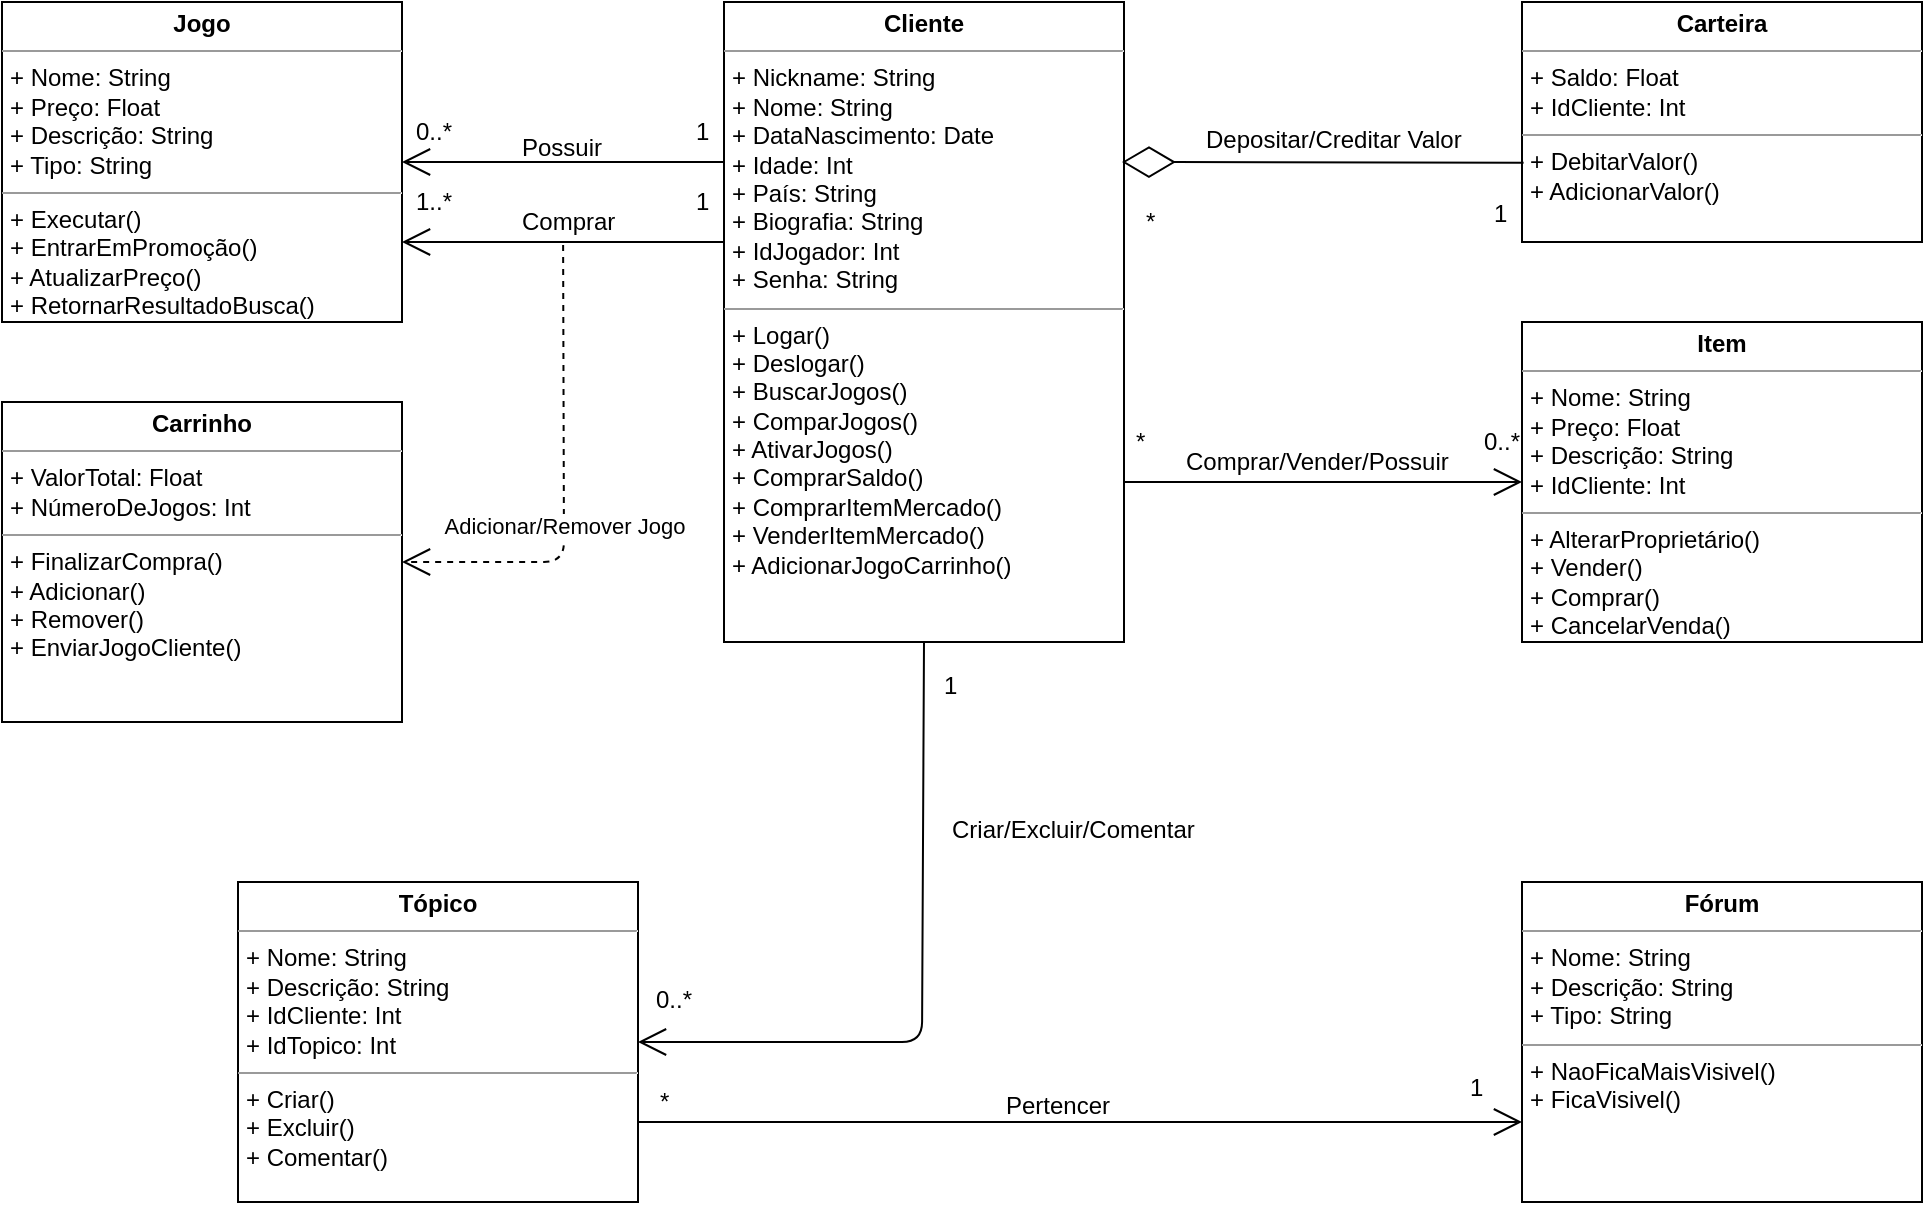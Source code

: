 <mxfile version="12.3.2" type="device" pages="2"><diagram id="l7jQZJ3xaO9dlrZFXd0_" name="Page-1"><mxGraphModel dx="1422" dy="840" grid="1" gridSize="10" guides="1" tooltips="1" connect="1" arrows="1" fold="1" page="1" pageScale="1" pageWidth="1400" pageHeight="850" math="0" shadow="0"><root><mxCell id="0"/><mxCell id="1" parent="0"/><mxCell id="XkHssPdy6YSDoEa4cmkI-1" value="&lt;p style=&quot;margin: 0px ; margin-top: 4px ; text-align: center&quot;&gt;&lt;b&gt;Cliente&lt;/b&gt;&lt;/p&gt;&lt;hr size=&quot;1&quot;&gt;&lt;p style=&quot;margin: 0px ; margin-left: 4px&quot;&gt;+ Nickname: String&lt;br&gt;+ Nome: String&lt;br&gt;+ DataNascimento: Date&lt;br&gt;+ Idade: Int&lt;br&gt;+ País: String&lt;br&gt;+ Biografia: String&lt;br&gt;+ IdJogador: Int&lt;br&gt;+ Senha: String&lt;/p&gt;&lt;hr size=&quot;1&quot;&gt;&lt;p style=&quot;margin: 0px ; margin-left: 4px&quot;&gt;+ Logar()&lt;/p&gt;&lt;p style=&quot;margin: 0px ; margin-left: 4px&quot;&gt;+ Deslogar()&lt;br&gt;+ BuscarJogos()&lt;br&gt;+ ComparJogos()&lt;br&gt;+ AtivarJogos()&lt;br&gt;+ ComprarSaldo()&lt;br&gt;+ ComprarItemMercado()&lt;/p&gt;&lt;p style=&quot;margin: 0px ; margin-left: 4px&quot;&gt;+ VenderItemMercado()&lt;br&gt;+ AdicionarJogoCarrinho()&lt;br&gt;&lt;/p&gt;" style="verticalAlign=top;align=left;overflow=fill;fontSize=12;fontFamily=Helvetica;html=1;" parent="1" vertex="1"><mxGeometry x="401" y="40" width="200" height="320" as="geometry"/></mxCell><mxCell id="XkHssPdy6YSDoEa4cmkI-2" value="&lt;p style=&quot;margin: 0px ; margin-top: 4px ; text-align: center&quot;&gt;&lt;b&gt;Carteira&lt;/b&gt;&lt;/p&gt;&lt;hr size=&quot;1&quot;&gt;&lt;p style=&quot;margin: 0px ; margin-left: 4px&quot;&gt;+ Saldo: Float&lt;br&gt;+ IdCliente: Int&lt;/p&gt;&lt;hr size=&quot;1&quot;&gt;&lt;p style=&quot;margin: 0px ; margin-left: 4px&quot;&gt;+ DebitarValor()&lt;br&gt;+ AdicionarValor()&lt;/p&gt;" style="verticalAlign=top;align=left;overflow=fill;fontSize=12;fontFamily=Helvetica;html=1;" parent="1" vertex="1"><mxGeometry x="800" y="40" width="200" height="120" as="geometry"/></mxCell><mxCell id="XkHssPdy6YSDoEa4cmkI-3" value="&lt;p style=&quot;margin: 0px ; margin-top: 4px ; text-align: center&quot;&gt;&lt;b&gt;Carrinho&lt;/b&gt;&lt;/p&gt;&lt;hr size=&quot;1&quot;&gt;&lt;p style=&quot;margin: 0px ; margin-left: 4px&quot;&gt;+ ValorTotal: Float&lt;br&gt;+ NúmeroDeJogos: Int&lt;/p&gt;&lt;hr size=&quot;1&quot;&gt;&lt;p style=&quot;margin: 0px ; margin-left: 4px&quot;&gt;+ FinalizarCompra()&lt;br&gt;+ Adicionar()&lt;br&gt;+ Remover()&lt;/p&gt;&lt;p style=&quot;margin: 0px ; margin-left: 4px&quot;&gt;+ EnviarJogoCliente()&lt;/p&gt;" style="verticalAlign=top;align=left;overflow=fill;fontSize=12;fontFamily=Helvetica;html=1;" parent="1" vertex="1"><mxGeometry x="40" y="240" width="200" height="160" as="geometry"/></mxCell><mxCell id="XkHssPdy6YSDoEa4cmkI-4" value="&lt;p style=&quot;margin: 0px ; margin-top: 4px ; text-align: center&quot;&gt;&lt;b&gt;Jogo&lt;/b&gt;&lt;/p&gt;&lt;hr size=&quot;1&quot;&gt;&lt;p style=&quot;margin: 0px ; margin-left: 4px&quot;&gt;+ Nome: String&lt;br&gt;+ Preço: Float&lt;br&gt;+ Descrição: String&lt;br&gt;+ Tipo: String&lt;/p&gt;&lt;hr size=&quot;1&quot;&gt;&lt;p style=&quot;margin: 0px ; margin-left: 4px&quot;&gt;+ Executar()&lt;br&gt;+ EntrarEmPromoção()&lt;br&gt;+ AtualizarPreço()&lt;br&gt;+ RetornarResultadoBusca()&lt;/p&gt;" style="verticalAlign=top;align=left;overflow=fill;fontSize=12;fontFamily=Helvetica;html=1;" parent="1" vertex="1"><mxGeometry x="40" y="40" width="200" height="160" as="geometry"/></mxCell><mxCell id="XkHssPdy6YSDoEa4cmkI-5" value="&lt;p style=&quot;margin: 0px ; margin-top: 4px ; text-align: center&quot;&gt;&lt;b&gt;Tópico&lt;/b&gt;&lt;/p&gt;&lt;hr size=&quot;1&quot;&gt;&lt;p style=&quot;margin: 0px ; margin-left: 4px&quot;&gt;+ Nome: String&lt;br&gt;+ Descrição: String&lt;br&gt;+ IdCliente: Int&lt;br&gt;+ IdTopico: Int&lt;/p&gt;&lt;hr size=&quot;1&quot;&gt;&lt;p style=&quot;margin: 0px ; margin-left: 4px&quot;&gt;+ Criar()&lt;br&gt;+ Excluir()&lt;br&gt;+ Comentar()&lt;br&gt;&lt;br&gt;&lt;/p&gt;" style="verticalAlign=top;align=left;overflow=fill;fontSize=12;fontFamily=Helvetica;html=1;" parent="1" vertex="1"><mxGeometry x="158" y="480" width="200" height="160" as="geometry"/></mxCell><mxCell id="XkHssPdy6YSDoEa4cmkI-6" value="&lt;p style=&quot;margin: 0px ; margin-top: 4px ; text-align: center&quot;&gt;&lt;b&gt;Item&lt;/b&gt;&lt;/p&gt;&lt;hr size=&quot;1&quot;&gt;&lt;p style=&quot;margin: 0px ; margin-left: 4px&quot;&gt;+ Nome: String&lt;br&gt;+ Preço: Float&lt;br&gt;+ Descrição: String&lt;br&gt;+ IdCliente: Int&lt;/p&gt;&lt;hr size=&quot;1&quot;&gt;&lt;p style=&quot;margin: 0px ; margin-left: 4px&quot;&gt;+ AlterarProprietário()&lt;br&gt;+ Vender()&lt;br&gt;+ Comprar()&lt;br&gt;+ CancelarVenda()&lt;/p&gt;" style="verticalAlign=top;align=left;overflow=fill;fontSize=12;fontFamily=Helvetica;html=1;" parent="1" vertex="1"><mxGeometry x="800" y="200" width="200" height="160" as="geometry"/></mxCell><mxCell id="XkHssPdy6YSDoEa4cmkI-7" value="&lt;p style=&quot;margin: 0px ; margin-top: 4px ; text-align: center&quot;&gt;&lt;b&gt;Fórum&lt;/b&gt;&lt;/p&gt;&lt;hr size=&quot;1&quot;&gt;&lt;p style=&quot;margin: 0px ; margin-left: 4px&quot;&gt;+ Nome: String&lt;br&gt;+ Descrição: String&lt;br&gt;+ Tipo: String&lt;/p&gt;&lt;hr size=&quot;1&quot;&gt;&lt;p style=&quot;margin: 0px ; margin-left: 4px&quot;&gt;+ NaoFicaMaisVisivel()&lt;br&gt;+ FicaVisivel()&lt;/p&gt;" style="verticalAlign=top;align=left;overflow=fill;fontSize=12;fontFamily=Helvetica;html=1;" parent="1" vertex="1"><mxGeometry x="800" y="480" width="200" height="160" as="geometry"/></mxCell><mxCell id="XkHssPdy6YSDoEa4cmkI-8" value="" style="endArrow=diamondThin;endFill=0;endSize=24;html=1;exitX=0.004;exitY=0.67;exitDx=0;exitDy=0;exitPerimeter=0;" parent="1" source="XkHssPdy6YSDoEa4cmkI-2" edge="1"><mxGeometry width="160" relative="1" as="geometry"><mxPoint x="610" y="190" as="sourcePoint"/><mxPoint x="600" y="120" as="targetPoint"/></mxGeometry></mxCell><mxCell id="XkHssPdy6YSDoEa4cmkI-9" value="Depositar/Creditar Valor" style="text;html=1;resizable=0;points=[];autosize=1;align=left;verticalAlign=top;spacingTop=-4;" parent="1" vertex="1"><mxGeometry x="640" y="99" width="140" height="20" as="geometry"/></mxCell><mxCell id="XkHssPdy6YSDoEa4cmkI-11" value="*" style="text;html=1;resizable=0;points=[];autosize=1;align=left;verticalAlign=top;spacingTop=-4;" parent="1" vertex="1"><mxGeometry x="610" y="140" width="20" height="20" as="geometry"/></mxCell><mxCell id="XkHssPdy6YSDoEa4cmkI-12" value="1" style="text;html=1;resizable=0;points=[];autosize=1;align=left;verticalAlign=top;spacingTop=-4;" parent="1" vertex="1"><mxGeometry x="784" y="136" width="20" height="20" as="geometry"/></mxCell><mxCell id="XkHssPdy6YSDoEa4cmkI-13" value="" style="endArrow=open;endFill=1;endSize=12;html=1;exitX=0;exitY=0.25;exitDx=0;exitDy=0;entryX=1;entryY=0.5;entryDx=0;entryDy=0;" parent="1" source="XkHssPdy6YSDoEa4cmkI-1" target="XkHssPdy6YSDoEa4cmkI-4" edge="1"><mxGeometry width="160" relative="1" as="geometry"><mxPoint x="260" y="120" as="sourcePoint"/><mxPoint x="420" y="120" as="targetPoint"/></mxGeometry></mxCell><mxCell id="XkHssPdy6YSDoEa4cmkI-14" value="Possuir" style="text;html=1;resizable=0;points=[];autosize=1;align=left;verticalAlign=top;spacingTop=-4;" parent="1" vertex="1"><mxGeometry x="298" y="103" width="60" height="20" as="geometry"/></mxCell><mxCell id="XkHssPdy6YSDoEa4cmkI-15" value="0..*" style="text;html=1;resizable=0;points=[];autosize=1;align=left;verticalAlign=top;spacingTop=-4;" parent="1" vertex="1"><mxGeometry x="245" y="95" width="30" height="20" as="geometry"/></mxCell><mxCell id="XkHssPdy6YSDoEa4cmkI-16" value="1" style="text;html=1;resizable=0;points=[];autosize=1;align=left;verticalAlign=top;spacingTop=-4;" parent="1" vertex="1"><mxGeometry x="385" y="95" width="20" height="20" as="geometry"/></mxCell><mxCell id="XkHssPdy6YSDoEa4cmkI-19" value="" style="endArrow=open;endFill=1;endSize=12;html=1;entryX=1;entryY=0.75;entryDx=0;entryDy=0;exitX=0.002;exitY=0.375;exitDx=0;exitDy=0;exitPerimeter=0;" parent="1" source="XkHssPdy6YSDoEa4cmkI-1" target="XkHssPdy6YSDoEa4cmkI-4" edge="1"><mxGeometry width="160" relative="1" as="geometry"><mxPoint x="397" y="160" as="sourcePoint"/><mxPoint x="242" y="283" as="targetPoint"/></mxGeometry></mxCell><mxCell id="XkHssPdy6YSDoEa4cmkI-21" value="Comprar" style="text;html=1;resizable=0;points=[];autosize=1;align=left;verticalAlign=top;spacingTop=-4;" parent="1" vertex="1"><mxGeometry x="298" y="140" width="60" height="20" as="geometry"/></mxCell><mxCell id="XkHssPdy6YSDoEa4cmkI-22" value="1..*" style="text;html=1;resizable=0;points=[];autosize=1;align=left;verticalAlign=top;spacingTop=-4;" parent="1" vertex="1"><mxGeometry x="245" y="130" width="30" height="20" as="geometry"/></mxCell><mxCell id="XkHssPdy6YSDoEa4cmkI-23" value="1" style="text;html=1;resizable=0;points=[];autosize=1;align=left;verticalAlign=top;spacingTop=-4;" parent="1" vertex="1"><mxGeometry x="385" y="130" width="20" height="20" as="geometry"/></mxCell><mxCell id="XkHssPdy6YSDoEa4cmkI-24" value="Adicionar/Remover Jogo" style="endArrow=open;endSize=12;dashed=1;html=1;entryX=1;entryY=0.5;entryDx=0;entryDy=0;exitX=0.376;exitY=1.077;exitDx=0;exitDy=0;exitPerimeter=0;" parent="1" source="XkHssPdy6YSDoEa4cmkI-21" target="XkHssPdy6YSDoEa4cmkI-3" edge="1"><mxGeometry x="0.174" width="160" relative="1" as="geometry"><mxPoint x="320" y="190" as="sourcePoint"/><mxPoint x="350" y="220" as="targetPoint"/><Array as="points"><mxPoint x="321" y="320"/></Array><mxPoint as="offset"/></mxGeometry></mxCell><mxCell id="XkHssPdy6YSDoEa4cmkI-26" value="" style="endArrow=open;endFill=1;endSize=12;html=1;entryX=0;entryY=0.5;entryDx=0;entryDy=0;exitX=1;exitY=0.75;exitDx=0;exitDy=0;" parent="1" source="XkHssPdy6YSDoEa4cmkI-1" target="XkHssPdy6YSDoEa4cmkI-6" edge="1"><mxGeometry width="160" relative="1" as="geometry"><mxPoint x="719.81" y="419.81" as="sourcePoint"/><mxPoint x="559.81" y="419.81" as="targetPoint"/></mxGeometry></mxCell><mxCell id="XkHssPdy6YSDoEa4cmkI-27" value="Comprar/Vender/Possuir" style="text;html=1;resizable=0;points=[];autosize=1;align=left;verticalAlign=top;spacingTop=-4;" parent="1" vertex="1"><mxGeometry x="630" y="260" width="150" height="20" as="geometry"/></mxCell><mxCell id="XkHssPdy6YSDoEa4cmkI-28" value="*" style="text;html=1;resizable=0;points=[];autosize=1;align=left;verticalAlign=top;spacingTop=-4;" parent="1" vertex="1"><mxGeometry x="605" y="250" width="20" height="20" as="geometry"/></mxCell><mxCell id="XkHssPdy6YSDoEa4cmkI-29" value="0..*" style="text;html=1;resizable=0;points=[];autosize=1;align=left;verticalAlign=top;spacingTop=-4;" parent="1" vertex="1"><mxGeometry x="779" y="250" width="30" height="20" as="geometry"/></mxCell><mxCell id="XkHssPdy6YSDoEa4cmkI-30" value="" style="endArrow=open;endFill=1;endSize=12;html=1;entryX=1;entryY=0.5;entryDx=0;entryDy=0;exitX=0.5;exitY=1;exitDx=0;exitDy=0;" parent="1" source="XkHssPdy6YSDoEa4cmkI-1" target="XkHssPdy6YSDoEa4cmkI-5" edge="1"><mxGeometry width="160" relative="1" as="geometry"><mxPoint x="380" y="510" as="sourcePoint"/><mxPoint x="580" y="510" as="targetPoint"/><Array as="points"><mxPoint x="500" y="560"/></Array></mxGeometry></mxCell><mxCell id="XkHssPdy6YSDoEa4cmkI-31" value="Criar/Excluir/Comentar" style="text;html=1;resizable=0;points=[];autosize=1;align=left;verticalAlign=top;spacingTop=-4;" parent="1" vertex="1"><mxGeometry x="513" y="444" width="140" height="20" as="geometry"/></mxCell><mxCell id="XkHssPdy6YSDoEa4cmkI-35" value="1" style="text;html=1;resizable=0;points=[];autosize=1;align=left;verticalAlign=top;spacingTop=-4;" parent="1" vertex="1"><mxGeometry x="509" y="372" width="20" height="20" as="geometry"/></mxCell><mxCell id="XkHssPdy6YSDoEa4cmkI-36" value="0..*" style="text;html=1;resizable=0;points=[];autosize=1;align=left;verticalAlign=top;spacingTop=-4;" parent="1" vertex="1"><mxGeometry x="365" y="529" width="30" height="20" as="geometry"/></mxCell><mxCell id="XkHssPdy6YSDoEa4cmkI-38" value="" style="endArrow=open;endFill=1;endSize=12;html=1;entryX=0;entryY=0.75;entryDx=0;entryDy=0;exitX=1;exitY=0.75;exitDx=0;exitDy=0;" parent="1" source="XkHssPdy6YSDoEa4cmkI-5" target="XkHssPdy6YSDoEa4cmkI-7" edge="1"><mxGeometry width="160" relative="1" as="geometry"><mxPoint x="450" y="600" as="sourcePoint"/><mxPoint x="650" y="600" as="targetPoint"/></mxGeometry></mxCell><mxCell id="XkHssPdy6YSDoEa4cmkI-39" value="Pertencer" style="text;html=1;resizable=0;points=[];autosize=1;align=left;verticalAlign=top;spacingTop=-4;" parent="1" vertex="1"><mxGeometry x="540" y="582" width="70" height="20" as="geometry"/></mxCell><mxCell id="XkHssPdy6YSDoEa4cmkI-40" value="1" style="text;html=1;resizable=0;points=[];autosize=1;align=left;verticalAlign=top;spacingTop=-4;" parent="1" vertex="1"><mxGeometry x="772" y="573" width="20" height="20" as="geometry"/></mxCell><mxCell id="XkHssPdy6YSDoEa4cmkI-41" value="*" style="text;html=1;resizable=0;points=[];autosize=1;align=left;verticalAlign=top;spacingTop=-4;" parent="1" vertex="1"><mxGeometry x="367" y="580" width="20" height="20" as="geometry"/></mxCell></root></mxGraphModel></diagram><diagram id="gAzX0fLdpDhb4cm0cO5s" name="Page-2"><mxGraphModel dx="868" dy="548" grid="1" gridSize="10" guides="1" tooltips="1" connect="1" arrows="1" fold="1" page="1" pageScale="1" pageWidth="1400" pageHeight="850" math="0" shadow="0"><root><mxCell id="K2y3ylr3T_B92By8knuf-0"/><mxCell id="K2y3ylr3T_B92By8knuf-1" parent="K2y3ylr3T_B92By8knuf-0"/></root></mxGraphModel></diagram></mxfile>